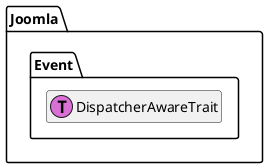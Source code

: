 @startuml
set namespaceSeparator \\
hide members
hide << alias >> circle

class Joomla\\Event\\DispatcherAwareTrait << (T,orchid) >>
@enduml
